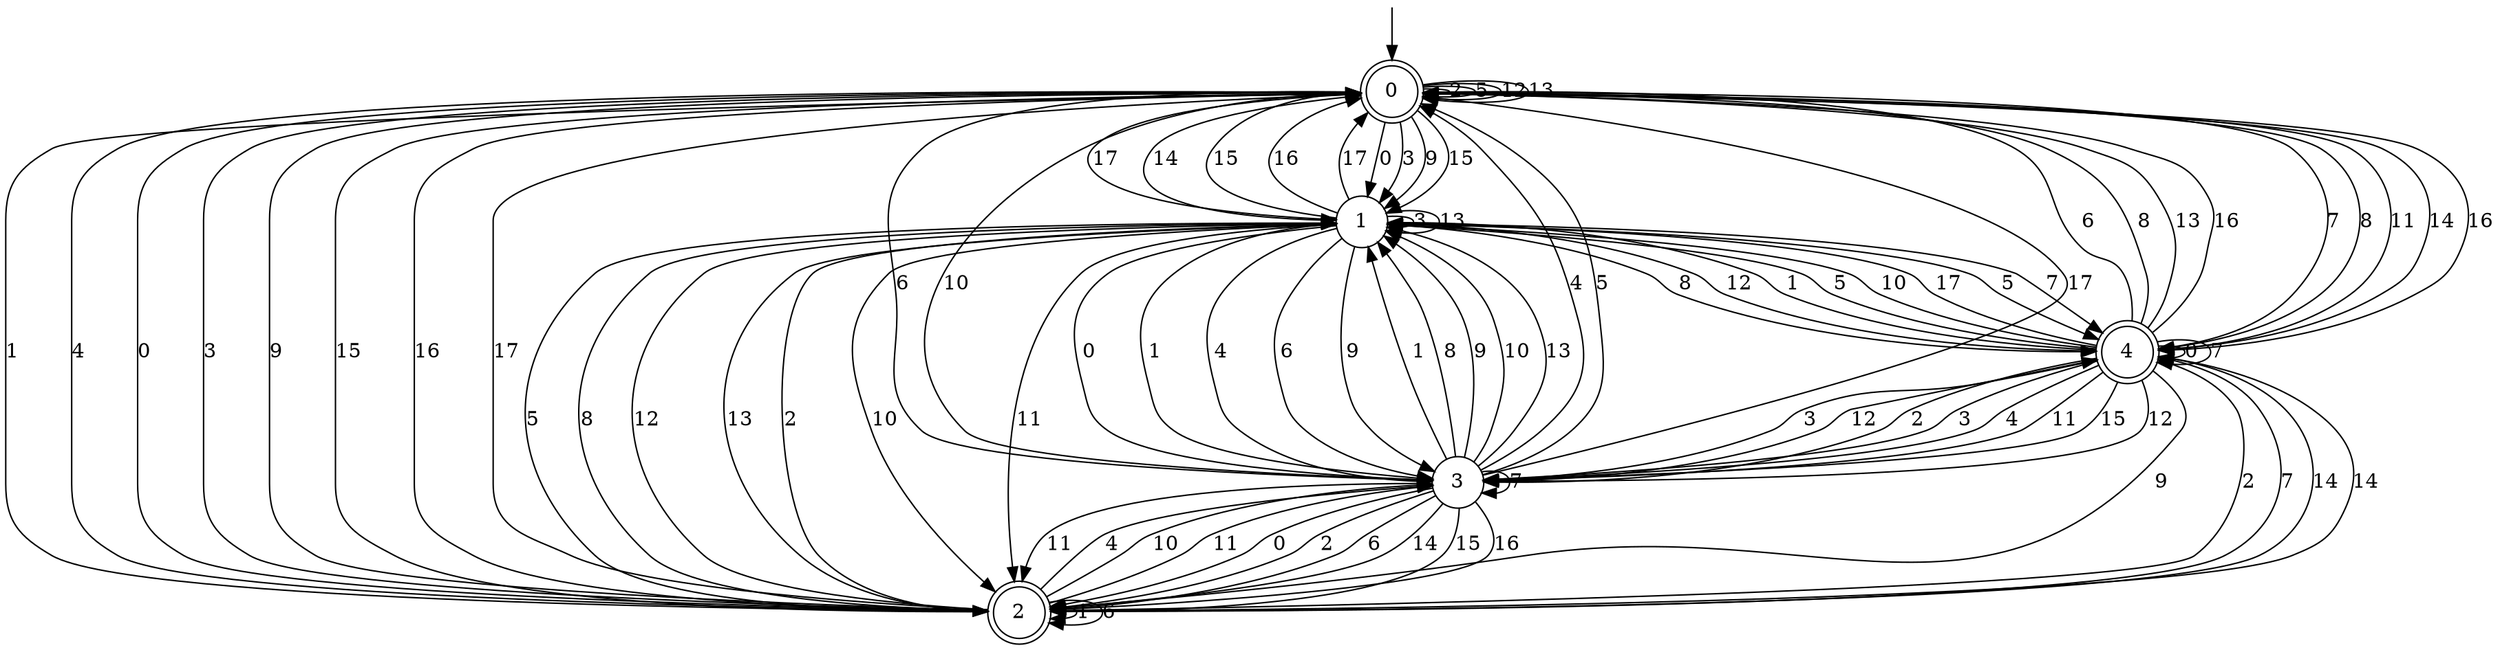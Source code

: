 digraph g {

	s0 [shape="doublecircle" label="0"];
	s1 [shape="circle" label="1"];
	s2 [shape="doublecircle" label="2"];
	s3 [shape="circle" label="3"];
	s4 [shape="doublecircle" label="4"];
	s0 -> s1 [label="0"];
	s0 -> s2 [label="1"];
	s0 -> s0 [label="2"];
	s0 -> s1 [label="3"];
	s0 -> s2 [label="4"];
	s0 -> s0 [label="5"];
	s0 -> s3 [label="6"];
	s0 -> s4 [label="7"];
	s0 -> s4 [label="8"];
	s0 -> s1 [label="9"];
	s0 -> s3 [label="10"];
	s0 -> s4 [label="11"];
	s0 -> s0 [label="12"];
	s0 -> s0 [label="13"];
	s0 -> s4 [label="14"];
	s0 -> s1 [label="15"];
	s0 -> s4 [label="16"];
	s0 -> s1 [label="17"];
	s1 -> s3 [label="0"];
	s1 -> s3 [label="1"];
	s1 -> s2 [label="2"];
	s1 -> s1 [label="3"];
	s1 -> s3 [label="4"];
	s1 -> s4 [label="5"];
	s1 -> s3 [label="6"];
	s1 -> s4 [label="7"];
	s1 -> s4 [label="8"];
	s1 -> s3 [label="9"];
	s1 -> s2 [label="10"];
	s1 -> s2 [label="11"];
	s1 -> s4 [label="12"];
	s1 -> s1 [label="13"];
	s1 -> s0 [label="14"];
	s1 -> s0 [label="15"];
	s1 -> s0 [label="16"];
	s1 -> s0 [label="17"];
	s2 -> s0 [label="0"];
	s2 -> s2 [label="1"];
	s2 -> s4 [label="2"];
	s2 -> s0 [label="3"];
	s2 -> s3 [label="4"];
	s2 -> s1 [label="5"];
	s2 -> s2 [label="6"];
	s2 -> s4 [label="7"];
	s2 -> s1 [label="8"];
	s2 -> s0 [label="9"];
	s2 -> s3 [label="10"];
	s2 -> s3 [label="11"];
	s2 -> s1 [label="12"];
	s2 -> s1 [label="13"];
	s2 -> s4 [label="14"];
	s2 -> s0 [label="15"];
	s2 -> s0 [label="16"];
	s2 -> s0 [label="17"];
	s3 -> s2 [label="0"];
	s3 -> s1 [label="1"];
	s3 -> s2 [label="2"];
	s3 -> s4 [label="3"];
	s3 -> s0 [label="4"];
	s3 -> s0 [label="5"];
	s3 -> s2 [label="6"];
	s3 -> s3 [label="7"];
	s3 -> s1 [label="8"];
	s3 -> s1 [label="9"];
	s3 -> s1 [label="10"];
	s3 -> s2 [label="11"];
	s3 -> s4 [label="12"];
	s3 -> s1 [label="13"];
	s3 -> s2 [label="14"];
	s3 -> s2 [label="15"];
	s3 -> s2 [label="16"];
	s3 -> s0 [label="17"];
	s4 -> s4 [label="0"];
	s4 -> s1 [label="1"];
	s4 -> s3 [label="2"];
	s4 -> s3 [label="3"];
	s4 -> s3 [label="4"];
	s4 -> s1 [label="5"];
	s4 -> s0 [label="6"];
	s4 -> s4 [label="7"];
	s4 -> s0 [label="8"];
	s4 -> s2 [label="9"];
	s4 -> s1 [label="10"];
	s4 -> s3 [label="11"];
	s4 -> s3 [label="12"];
	s4 -> s0 [label="13"];
	s4 -> s2 [label="14"];
	s4 -> s3 [label="15"];
	s4 -> s0 [label="16"];
	s4 -> s1 [label="17"];

__start0 [label="" shape="none" width="0" height="0"];
__start0 -> s0;

}
